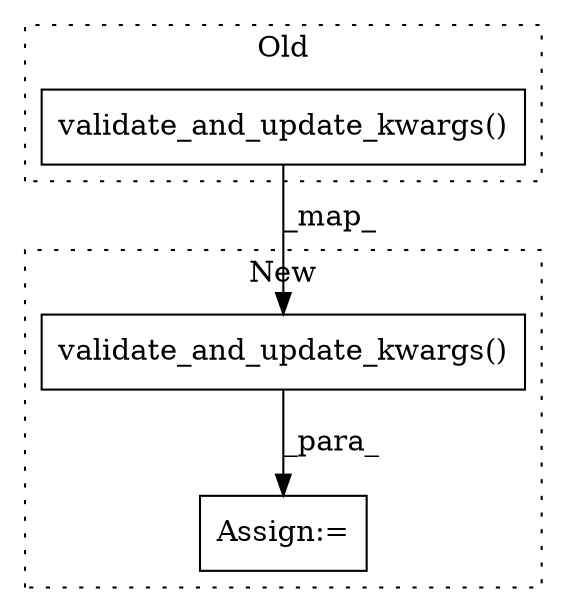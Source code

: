 digraph G {
subgraph cluster0 {
1 [label="validate_and_update_kwargs()" a="75" s="11093,11131" l="32,32" shape="box"];
label = "Old";
style="dotted";
}
subgraph cluster1 {
2 [label="validate_and_update_kwargs()" a="75" s="11218,11256" l="32,32" shape="box"];
3 [label="Assign:=" a="68" s="11215" l="3" shape="box"];
label = "New";
style="dotted";
}
1 -> 2 [label="_map_"];
2 -> 3 [label="_para_"];
}